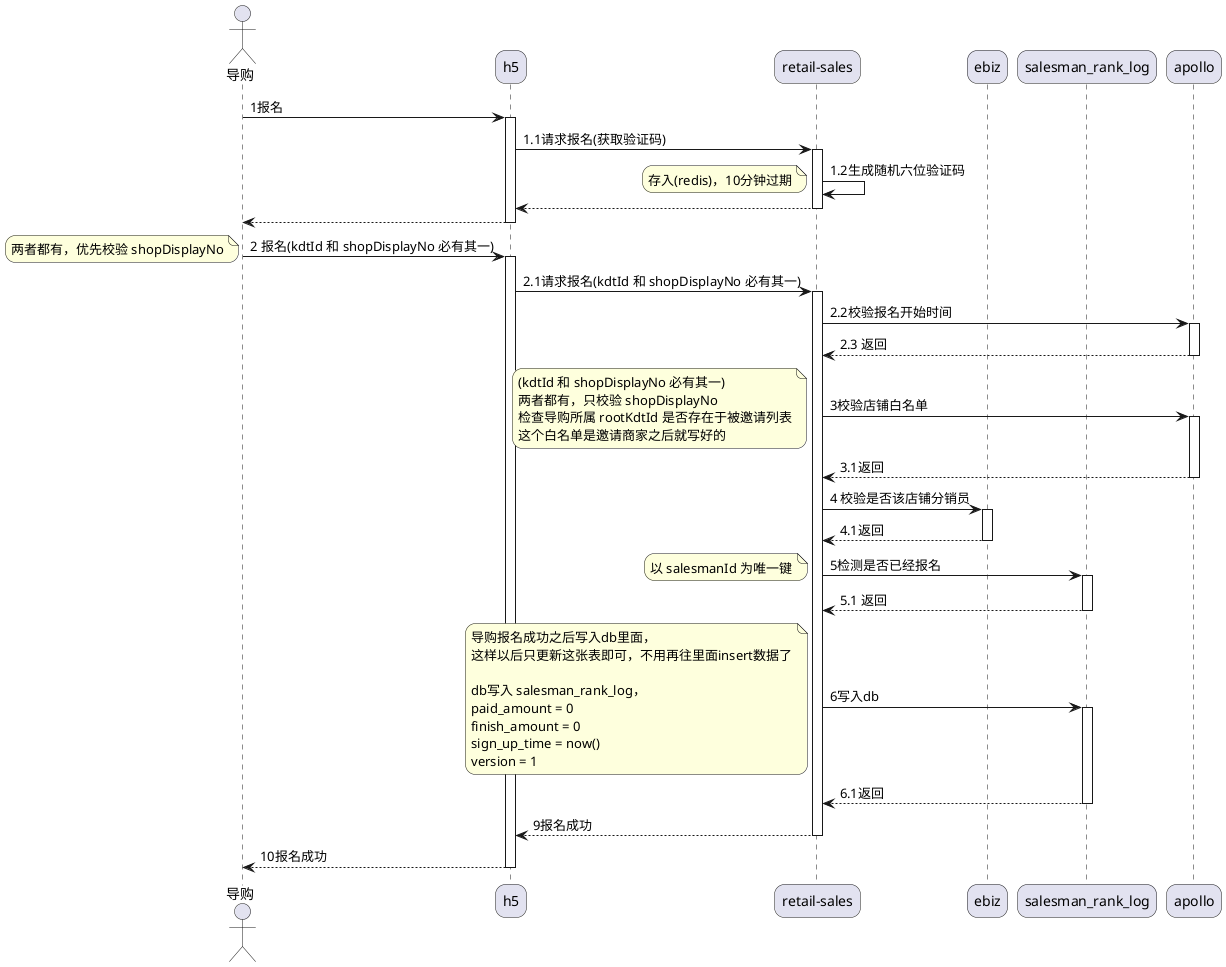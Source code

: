 @startuml
skinparam sequenceArrowThickness 1
skinparam roundcorner 20
skinparam maxmessagesize 500
/'skinparam sequenceParticipant underline'/

actor 导购 as u

participant "h5" as h5
participant "retail-sales" as sales
/'participant "kdtId white list" as list
participant "salesman white list" as list2'/
participant "ebiz" as ebiz

participant "salesman_rank_log" as t1

participant "apollo" as apollo

u -> h5 : 1报名
activate h5

h5 -> sales : 1.1请求报名(获取验证码)
activate sales

sales -> sales : 1.2生成随机六位验证码
note left
    存入(redis)，10分钟过期
end note
return
return

u -> h5 : 2 报名(kdtId 和 shopDisplayNo 必有其一)
note left
    两者都有，优先校验 shopDisplayNo
end note
activate h5
h5 -> sales : 2.1请求报名(kdtId 和 shopDisplayNo 必有其一)
activate sales

sales -> apollo : 2.2校验报名开始时间
activate apollo
return 2.3 返回

sales -> apollo : 3校验店铺白名单
note left
    (kdtId 和 shopDisplayNo 必有其一)
    两者都有，只校验 shopDisplayNo
    检查导购所属 rootKdtId 是否存在于被邀请列表
    这个白名单是邀请商家之后就写好的
end note
activate apollo
return 3.1返回

sales -> ebiz : 4 校验是否该店铺分销员
activate ebiz
return  4.1返回

sales -> t1 : 5检测是否已经报名
note left
    以 salesmanId 为唯一键
end note
activate t1
return 5.1 返回

sales -> t1 : 6写入db
note left
    导购报名成功之后写入db里面，
    这样以后只更新这张表即可，不用再往里面insert数据了

    db写入 salesman_rank_log，
    paid_amount = 0
    finish_amount = 0
    sign_up_time = now()
    version = 1
end note
activate t1
return 6.1返回


return 9报名成功

return 10报名成功

@enduml